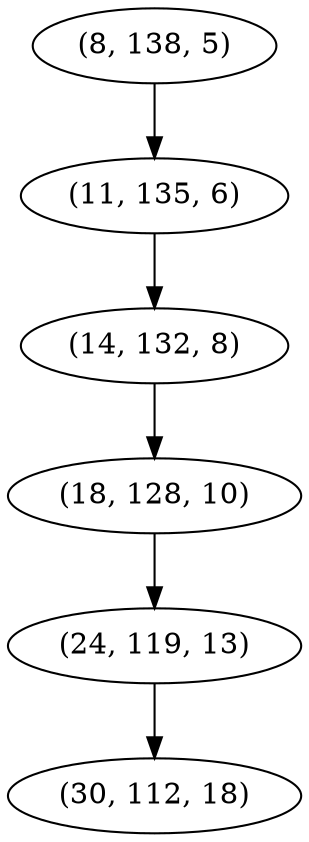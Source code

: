 digraph tree {
    "(8, 138, 5)";
    "(11, 135, 6)";
    "(14, 132, 8)";
    "(18, 128, 10)";
    "(24, 119, 13)";
    "(30, 112, 18)";
    "(8, 138, 5)" -> "(11, 135, 6)";
    "(11, 135, 6)" -> "(14, 132, 8)";
    "(14, 132, 8)" -> "(18, 128, 10)";
    "(18, 128, 10)" -> "(24, 119, 13)";
    "(24, 119, 13)" -> "(30, 112, 18)";
}
